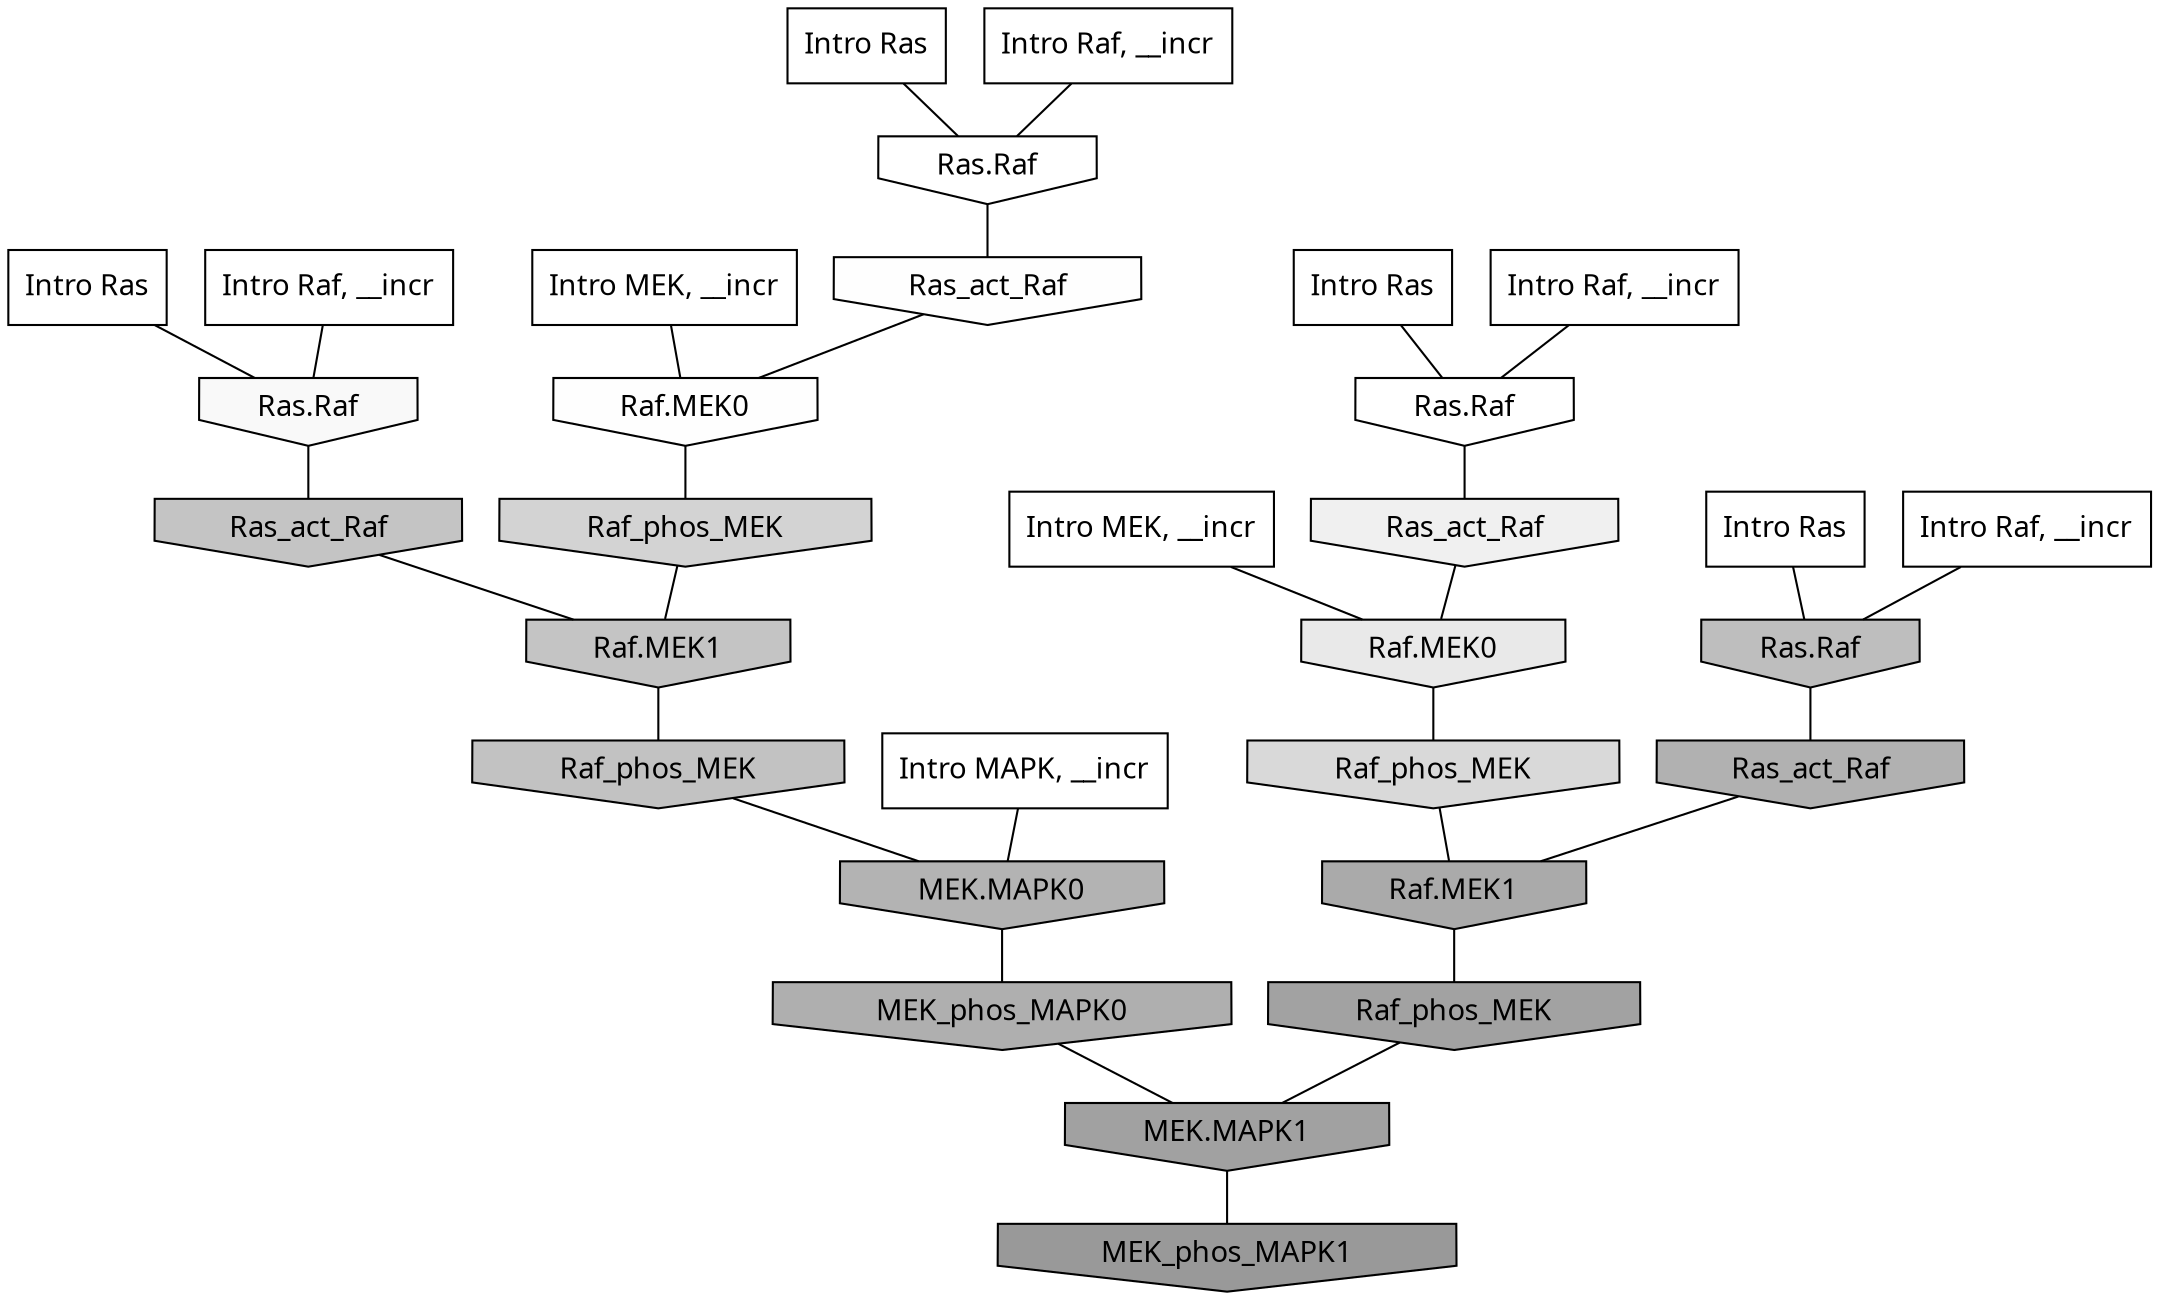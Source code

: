 digraph G{
  rankdir="TB";
  ranksep=0.30;
  node [fontname="CMU Serif"];
  edge [fontname="CMU Serif"];
  
  5 [label="Intro Ras", shape=rectangle, style=filled, fillcolor="0.000 0.000 1.000"]
  
  36 [label="Intro Ras", shape=rectangle, style=filled, fillcolor="0.000 0.000 1.000"]
  
  41 [label="Intro Ras", shape=rectangle, style=filled, fillcolor="0.000 0.000 1.000"]
  
  74 [label="Intro Ras", shape=rectangle, style=filled, fillcolor="0.000 0.000 1.000"]
  
  534 [label="Intro Raf, __incr", shape=rectangle, style=filled, fillcolor="0.000 0.000 1.000"]
  
  602 [label="Intro Raf, __incr", shape=rectangle, style=filled, fillcolor="0.000 0.000 1.000"]
  
  764 [label="Intro Raf, __incr", shape=rectangle, style=filled, fillcolor="0.000 0.000 1.000"]
  
  824 [label="Intro Raf, __incr", shape=rectangle, style=filled, fillcolor="0.000 0.000 1.000"]
  
  1120 [label="Intro MEK, __incr", shape=rectangle, style=filled, fillcolor="0.000 0.000 1.000"]
  
  1480 [label="Intro MEK, __incr", shape=rectangle, style=filled, fillcolor="0.000 0.000 1.000"]
  
  2397 [label="Intro MAPK, __incr", shape=rectangle, style=filled, fillcolor="0.000 0.000 1.000"]
  
  3272 [label="Ras.Raf", shape=invhouse, style=filled, fillcolor="0.000 0.000 1.000"]
  
  3301 [label="Ras.Raf", shape=invhouse, style=filled, fillcolor="0.000 0.000 1.000"]
  
  3336 [label="Ras_act_Raf", shape=invhouse, style=filled, fillcolor="0.000 0.000 0.996"]
  
  3342 [label="Raf.MEK0", shape=invhouse, style=filled, fillcolor="0.000 0.000 0.996"]
  
  3453 [label="Ras.Raf", shape=invhouse, style=filled, fillcolor="0.000 0.000 0.975"]
  
  3725 [label="Ras_act_Raf", shape=invhouse, style=filled, fillcolor="0.000 0.000 0.939"]
  
  4100 [label="Raf.MEK0", shape=invhouse, style=filled, fillcolor="0.000 0.000 0.912"]
  
  4961 [label="Raf_phos_MEK", shape=invhouse, style=filled, fillcolor="0.000 0.000 0.851"]
  
  5388 [label="Raf_phos_MEK", shape=invhouse, style=filled, fillcolor="0.000 0.000 0.826"]
  
  6419 [label="Ras_act_Raf", shape=invhouse, style=filled, fillcolor="0.000 0.000 0.767"]
  
  6423 [label="Raf.MEK1", shape=invhouse, style=filled, fillcolor="0.000 0.000 0.767"]
  
  6560 [label="Raf_phos_MEK", shape=invhouse, style=filled, fillcolor="0.000 0.000 0.760"]
  
  6926 [label="Ras.Raf", shape=invhouse, style=filled, fillcolor="0.000 0.000 0.746"]
  
  8280 [label="MEK.MAPK0", shape=invhouse, style=filled, fillcolor="0.000 0.000 0.700"]
  
  8463 [label="Ras_act_Raf", shape=invhouse, style=filled, fillcolor="0.000 0.000 0.694"]
  
  8656 [label="MEK_phos_MAPK0", shape=invhouse, style=filled, fillcolor="0.000 0.000 0.687"]
  
  9319 [label="Raf.MEK1", shape=invhouse, style=filled, fillcolor="0.000 0.000 0.667"]
  
  10714 [label="Raf_phos_MEK", shape=invhouse, style=filled, fillcolor="0.000 0.000 0.635"]
  
  10872 [label="MEK.MAPK1", shape=invhouse, style=filled, fillcolor="0.000 0.000 0.632"]
  
  12503 [label="MEK_phos_MAPK1", shape=invhouse, style=filled, fillcolor="0.000 0.000 0.600"]
  
  
  10872 -> 12503 [dir=none, color="0.000 0.000 0.000"] 
  10714 -> 10872 [dir=none, color="0.000 0.000 0.000"] 
  9319 -> 10714 [dir=none, color="0.000 0.000 0.000"] 
  8656 -> 10872 [dir=none, color="0.000 0.000 0.000"] 
  8463 -> 9319 [dir=none, color="0.000 0.000 0.000"] 
  8280 -> 8656 [dir=none, color="0.000 0.000 0.000"] 
  6926 -> 8463 [dir=none, color="0.000 0.000 0.000"] 
  6560 -> 8280 [dir=none, color="0.000 0.000 0.000"] 
  6423 -> 6560 [dir=none, color="0.000 0.000 0.000"] 
  6419 -> 6423 [dir=none, color="0.000 0.000 0.000"] 
  5388 -> 6423 [dir=none, color="0.000 0.000 0.000"] 
  4961 -> 9319 [dir=none, color="0.000 0.000 0.000"] 
  4100 -> 4961 [dir=none, color="0.000 0.000 0.000"] 
  3725 -> 4100 [dir=none, color="0.000 0.000 0.000"] 
  3453 -> 6419 [dir=none, color="0.000 0.000 0.000"] 
  3342 -> 5388 [dir=none, color="0.000 0.000 0.000"] 
  3336 -> 3342 [dir=none, color="0.000 0.000 0.000"] 
  3301 -> 3336 [dir=none, color="0.000 0.000 0.000"] 
  3272 -> 3725 [dir=none, color="0.000 0.000 0.000"] 
  2397 -> 8280 [dir=none, color="0.000 0.000 0.000"] 
  1480 -> 4100 [dir=none, color="0.000 0.000 0.000"] 
  1120 -> 3342 [dir=none, color="0.000 0.000 0.000"] 
  824 -> 3301 [dir=none, color="0.000 0.000 0.000"] 
  764 -> 6926 [dir=none, color="0.000 0.000 0.000"] 
  602 -> 3272 [dir=none, color="0.000 0.000 0.000"] 
  534 -> 3453 [dir=none, color="0.000 0.000 0.000"] 
  74 -> 3272 [dir=none, color="0.000 0.000 0.000"] 
  41 -> 3301 [dir=none, color="0.000 0.000 0.000"] 
  36 -> 6926 [dir=none, color="0.000 0.000 0.000"] 
  5 -> 3453 [dir=none, color="0.000 0.000 0.000"] 
  
  }
